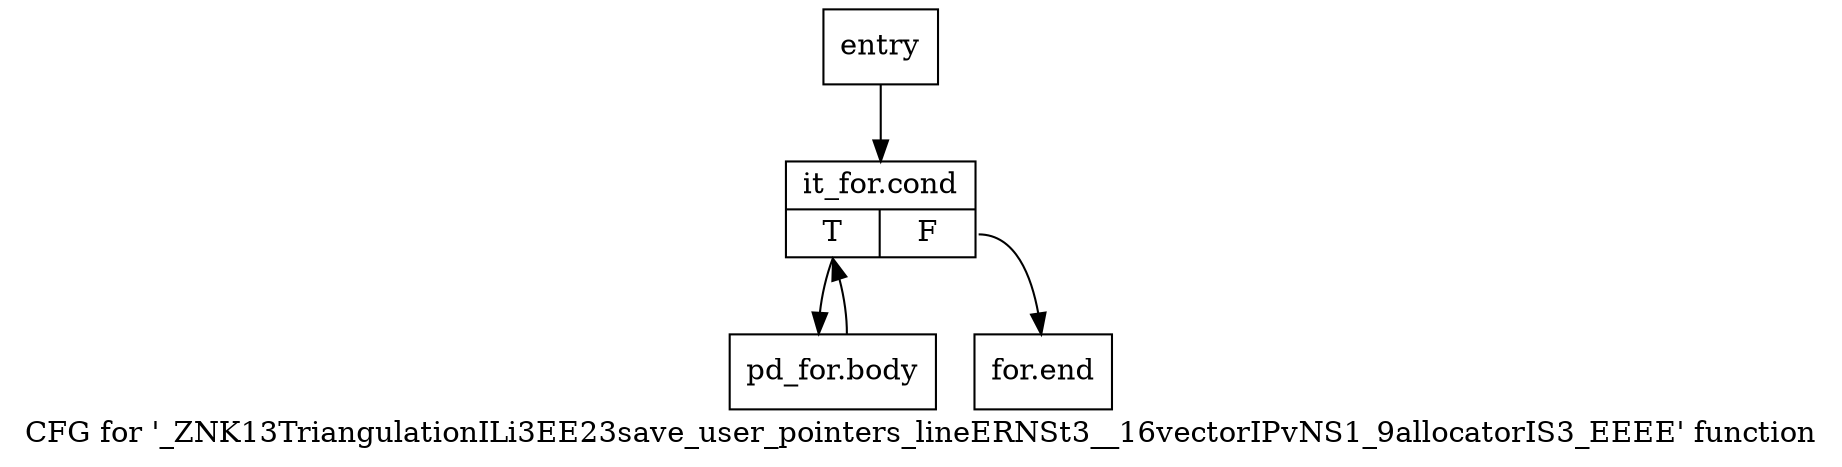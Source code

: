 digraph "CFG for '_ZNK13TriangulationILi3EE23save_user_pointers_lineERNSt3__16vectorIPvNS1_9allocatorIS3_EEEE' function" {
	label="CFG for '_ZNK13TriangulationILi3EE23save_user_pointers_lineERNSt3__16vectorIPvNS1_9allocatorIS3_EEEE' function";

	Node0x7abb890 [shape=record,label="{entry}"];
	Node0x7abb890 -> Node0x7abb8e0;
	Node0x7abb8e0 [shape=record,label="{it_for.cond|{<s0>T|<s1>F}}"];
	Node0x7abb8e0:s0 -> Node0x7abb930;
	Node0x7abb8e0:s1 -> Node0x7abb980;
	Node0x7abb930 [shape=record,label="{pd_for.body}"];
	Node0x7abb930 -> Node0x7abb8e0;
	Node0x7abb980 [shape=record,label="{for.end}"];
}

